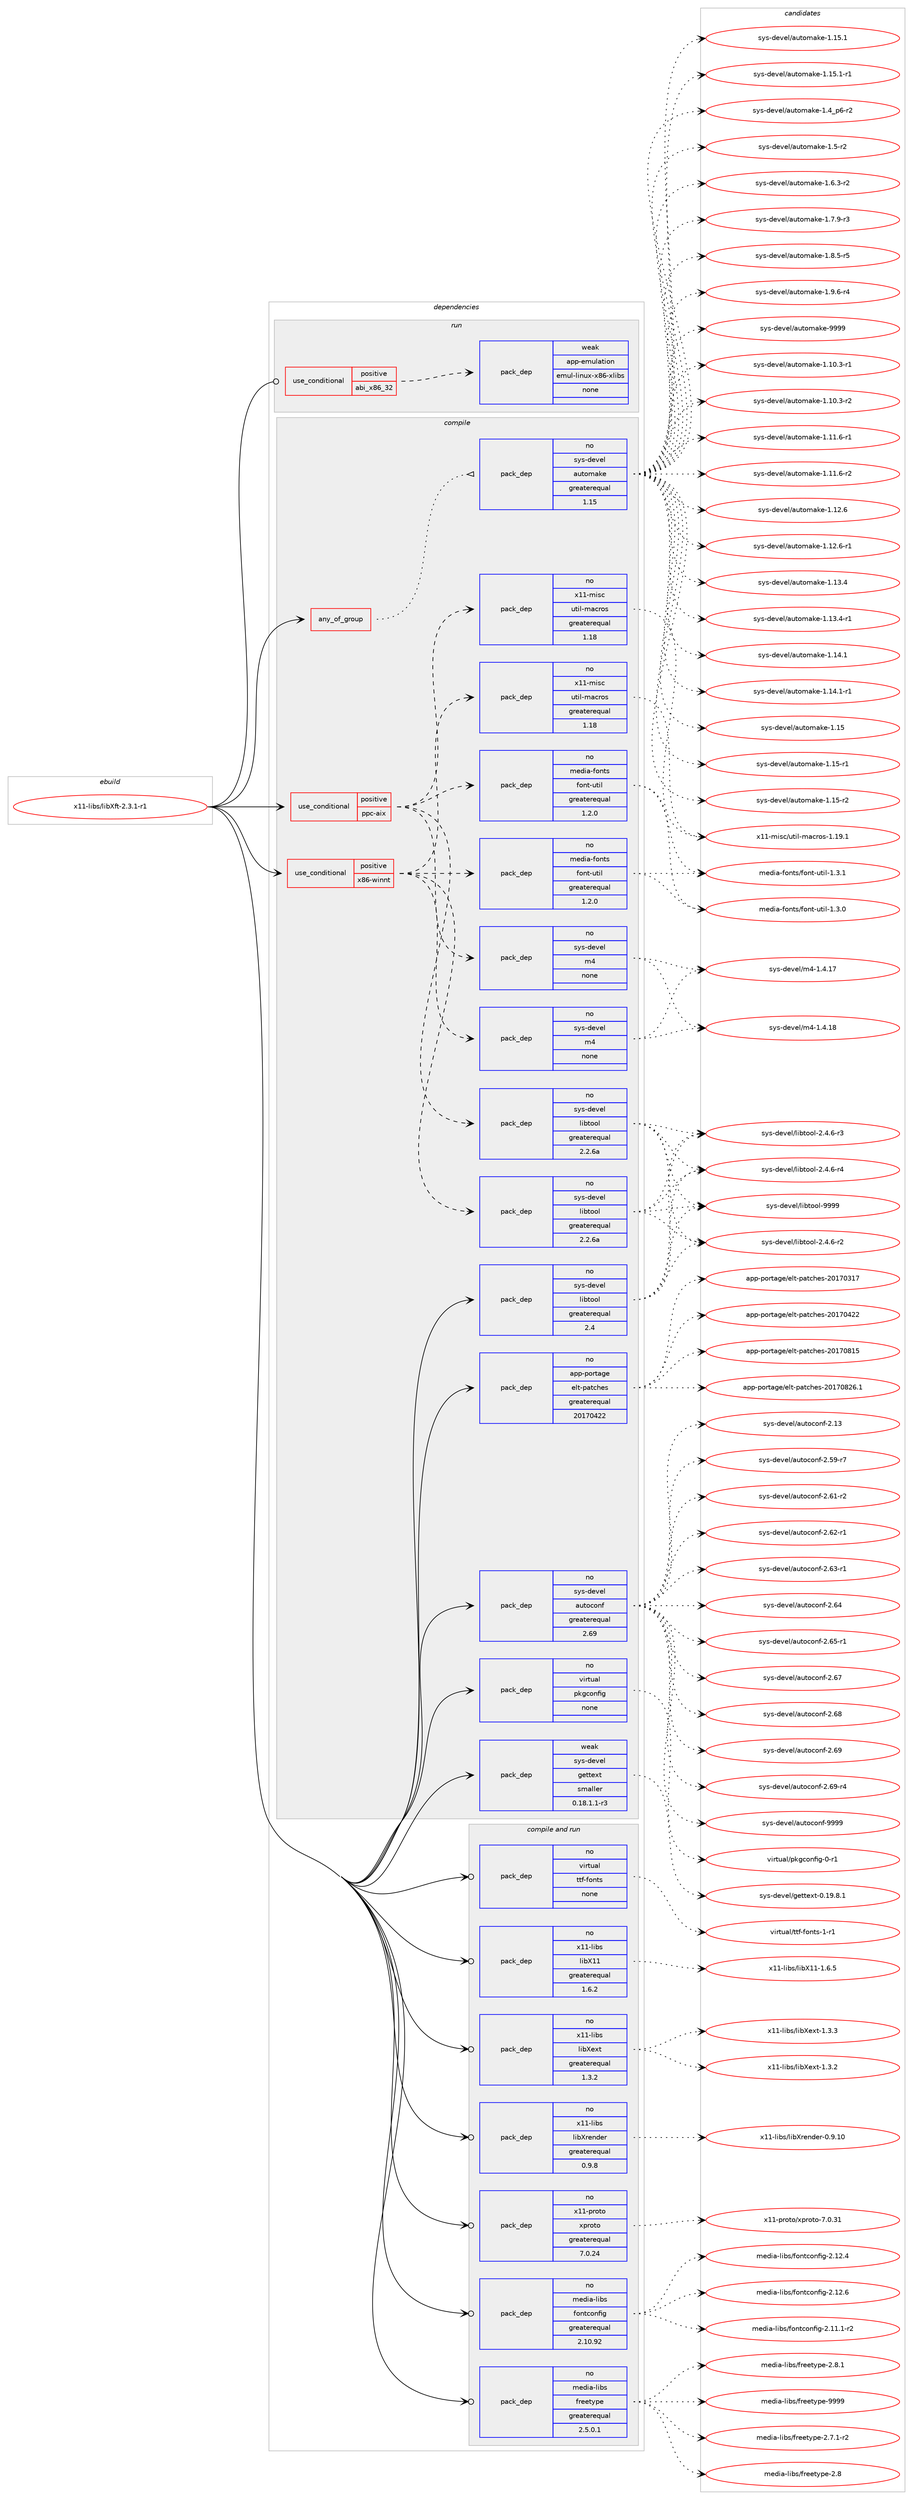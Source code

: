 digraph prolog {

# *************
# Graph options
# *************

newrank=true;
concentrate=true;
compound=true;
graph [rankdir=LR,fontname=Helvetica,fontsize=10,ranksep=1.5];#, ranksep=2.5, nodesep=0.2];
edge  [arrowhead=vee];
node  [fontname=Helvetica,fontsize=10];

# **********
# The ebuild
# **********

subgraph cluster_leftcol {
color=gray;
rank=same;
label=<<i>ebuild</i>>;
id [label="x11-libs/libXft-2.3.1-r1", color=red, width=4, href="../x11-libs/libXft-2.3.1-r1.svg"];
}

# ****************
# The dependencies
# ****************

subgraph cluster_midcol {
color=gray;
label=<<i>dependencies</i>>;
subgraph cluster_compile {
fillcolor="#eeeeee";
style=filled;
label=<<i>compile</i>>;
subgraph any9299 {
dependency517977 [label=<<TABLE BORDER="0" CELLBORDER="1" CELLSPACING="0" CELLPADDING="4"><TR><TD CELLPADDING="10">any_of_group</TD></TR></TABLE>>, shape=none, color=red];subgraph pack385875 {
dependency517978 [label=<<TABLE BORDER="0" CELLBORDER="1" CELLSPACING="0" CELLPADDING="4" WIDTH="220"><TR><TD ROWSPAN="6" CELLPADDING="30">pack_dep</TD></TR><TR><TD WIDTH="110">no</TD></TR><TR><TD>sys-devel</TD></TR><TR><TD>automake</TD></TR><TR><TD>greaterequal</TD></TR><TR><TD>1.15</TD></TR></TABLE>>, shape=none, color=blue];
}
dependency517977:e -> dependency517978:w [weight=20,style="dotted",arrowhead="oinv"];
}
id:e -> dependency517977:w [weight=20,style="solid",arrowhead="vee"];
subgraph cond122464 {
dependency517979 [label=<<TABLE BORDER="0" CELLBORDER="1" CELLSPACING="0" CELLPADDING="4"><TR><TD ROWSPAN="3" CELLPADDING="10">use_conditional</TD></TR><TR><TD>positive</TD></TR><TR><TD>ppc-aix</TD></TR></TABLE>>, shape=none, color=red];
subgraph pack385876 {
dependency517980 [label=<<TABLE BORDER="0" CELLBORDER="1" CELLSPACING="0" CELLPADDING="4" WIDTH="220"><TR><TD ROWSPAN="6" CELLPADDING="30">pack_dep</TD></TR><TR><TD WIDTH="110">no</TD></TR><TR><TD>sys-devel</TD></TR><TR><TD>libtool</TD></TR><TR><TD>greaterequal</TD></TR><TR><TD>2.2.6a</TD></TR></TABLE>>, shape=none, color=blue];
}
dependency517979:e -> dependency517980:w [weight=20,style="dashed",arrowhead="vee"];
subgraph pack385877 {
dependency517981 [label=<<TABLE BORDER="0" CELLBORDER="1" CELLSPACING="0" CELLPADDING="4" WIDTH="220"><TR><TD ROWSPAN="6" CELLPADDING="30">pack_dep</TD></TR><TR><TD WIDTH="110">no</TD></TR><TR><TD>sys-devel</TD></TR><TR><TD>m4</TD></TR><TR><TD>none</TD></TR><TR><TD></TD></TR></TABLE>>, shape=none, color=blue];
}
dependency517979:e -> dependency517981:w [weight=20,style="dashed",arrowhead="vee"];
subgraph pack385878 {
dependency517982 [label=<<TABLE BORDER="0" CELLBORDER="1" CELLSPACING="0" CELLPADDING="4" WIDTH="220"><TR><TD ROWSPAN="6" CELLPADDING="30">pack_dep</TD></TR><TR><TD WIDTH="110">no</TD></TR><TR><TD>x11-misc</TD></TR><TR><TD>util-macros</TD></TR><TR><TD>greaterequal</TD></TR><TR><TD>1.18</TD></TR></TABLE>>, shape=none, color=blue];
}
dependency517979:e -> dependency517982:w [weight=20,style="dashed",arrowhead="vee"];
subgraph pack385879 {
dependency517983 [label=<<TABLE BORDER="0" CELLBORDER="1" CELLSPACING="0" CELLPADDING="4" WIDTH="220"><TR><TD ROWSPAN="6" CELLPADDING="30">pack_dep</TD></TR><TR><TD WIDTH="110">no</TD></TR><TR><TD>media-fonts</TD></TR><TR><TD>font-util</TD></TR><TR><TD>greaterequal</TD></TR><TR><TD>1.2.0</TD></TR></TABLE>>, shape=none, color=blue];
}
dependency517979:e -> dependency517983:w [weight=20,style="dashed",arrowhead="vee"];
}
id:e -> dependency517979:w [weight=20,style="solid",arrowhead="vee"];
subgraph cond122465 {
dependency517984 [label=<<TABLE BORDER="0" CELLBORDER="1" CELLSPACING="0" CELLPADDING="4"><TR><TD ROWSPAN="3" CELLPADDING="10">use_conditional</TD></TR><TR><TD>positive</TD></TR><TR><TD>x86-winnt</TD></TR></TABLE>>, shape=none, color=red];
subgraph pack385880 {
dependency517985 [label=<<TABLE BORDER="0" CELLBORDER="1" CELLSPACING="0" CELLPADDING="4" WIDTH="220"><TR><TD ROWSPAN="6" CELLPADDING="30">pack_dep</TD></TR><TR><TD WIDTH="110">no</TD></TR><TR><TD>sys-devel</TD></TR><TR><TD>libtool</TD></TR><TR><TD>greaterequal</TD></TR><TR><TD>2.2.6a</TD></TR></TABLE>>, shape=none, color=blue];
}
dependency517984:e -> dependency517985:w [weight=20,style="dashed",arrowhead="vee"];
subgraph pack385881 {
dependency517986 [label=<<TABLE BORDER="0" CELLBORDER="1" CELLSPACING="0" CELLPADDING="4" WIDTH="220"><TR><TD ROWSPAN="6" CELLPADDING="30">pack_dep</TD></TR><TR><TD WIDTH="110">no</TD></TR><TR><TD>sys-devel</TD></TR><TR><TD>m4</TD></TR><TR><TD>none</TD></TR><TR><TD></TD></TR></TABLE>>, shape=none, color=blue];
}
dependency517984:e -> dependency517986:w [weight=20,style="dashed",arrowhead="vee"];
subgraph pack385882 {
dependency517987 [label=<<TABLE BORDER="0" CELLBORDER="1" CELLSPACING="0" CELLPADDING="4" WIDTH="220"><TR><TD ROWSPAN="6" CELLPADDING="30">pack_dep</TD></TR><TR><TD WIDTH="110">no</TD></TR><TR><TD>x11-misc</TD></TR><TR><TD>util-macros</TD></TR><TR><TD>greaterequal</TD></TR><TR><TD>1.18</TD></TR></TABLE>>, shape=none, color=blue];
}
dependency517984:e -> dependency517987:w [weight=20,style="dashed",arrowhead="vee"];
subgraph pack385883 {
dependency517988 [label=<<TABLE BORDER="0" CELLBORDER="1" CELLSPACING="0" CELLPADDING="4" WIDTH="220"><TR><TD ROWSPAN="6" CELLPADDING="30">pack_dep</TD></TR><TR><TD WIDTH="110">no</TD></TR><TR><TD>media-fonts</TD></TR><TR><TD>font-util</TD></TR><TR><TD>greaterequal</TD></TR><TR><TD>1.2.0</TD></TR></TABLE>>, shape=none, color=blue];
}
dependency517984:e -> dependency517988:w [weight=20,style="dashed",arrowhead="vee"];
}
id:e -> dependency517984:w [weight=20,style="solid",arrowhead="vee"];
subgraph pack385884 {
dependency517989 [label=<<TABLE BORDER="0" CELLBORDER="1" CELLSPACING="0" CELLPADDING="4" WIDTH="220"><TR><TD ROWSPAN="6" CELLPADDING="30">pack_dep</TD></TR><TR><TD WIDTH="110">no</TD></TR><TR><TD>app-portage</TD></TR><TR><TD>elt-patches</TD></TR><TR><TD>greaterequal</TD></TR><TR><TD>20170422</TD></TR></TABLE>>, shape=none, color=blue];
}
id:e -> dependency517989:w [weight=20,style="solid",arrowhead="vee"];
subgraph pack385885 {
dependency517990 [label=<<TABLE BORDER="0" CELLBORDER="1" CELLSPACING="0" CELLPADDING="4" WIDTH="220"><TR><TD ROWSPAN="6" CELLPADDING="30">pack_dep</TD></TR><TR><TD WIDTH="110">no</TD></TR><TR><TD>sys-devel</TD></TR><TR><TD>autoconf</TD></TR><TR><TD>greaterequal</TD></TR><TR><TD>2.69</TD></TR></TABLE>>, shape=none, color=blue];
}
id:e -> dependency517990:w [weight=20,style="solid",arrowhead="vee"];
subgraph pack385886 {
dependency517991 [label=<<TABLE BORDER="0" CELLBORDER="1" CELLSPACING="0" CELLPADDING="4" WIDTH="220"><TR><TD ROWSPAN="6" CELLPADDING="30">pack_dep</TD></TR><TR><TD WIDTH="110">no</TD></TR><TR><TD>sys-devel</TD></TR><TR><TD>libtool</TD></TR><TR><TD>greaterequal</TD></TR><TR><TD>2.4</TD></TR></TABLE>>, shape=none, color=blue];
}
id:e -> dependency517991:w [weight=20,style="solid",arrowhead="vee"];
subgraph pack385887 {
dependency517992 [label=<<TABLE BORDER="0" CELLBORDER="1" CELLSPACING="0" CELLPADDING="4" WIDTH="220"><TR><TD ROWSPAN="6" CELLPADDING="30">pack_dep</TD></TR><TR><TD WIDTH="110">no</TD></TR><TR><TD>virtual</TD></TR><TR><TD>pkgconfig</TD></TR><TR><TD>none</TD></TR><TR><TD></TD></TR></TABLE>>, shape=none, color=blue];
}
id:e -> dependency517992:w [weight=20,style="solid",arrowhead="vee"];
subgraph pack385888 {
dependency517993 [label=<<TABLE BORDER="0" CELLBORDER="1" CELLSPACING="0" CELLPADDING="4" WIDTH="220"><TR><TD ROWSPAN="6" CELLPADDING="30">pack_dep</TD></TR><TR><TD WIDTH="110">weak</TD></TR><TR><TD>sys-devel</TD></TR><TR><TD>gettext</TD></TR><TR><TD>smaller</TD></TR><TR><TD>0.18.1.1-r3</TD></TR></TABLE>>, shape=none, color=blue];
}
id:e -> dependency517993:w [weight=20,style="solid",arrowhead="vee"];
}
subgraph cluster_compileandrun {
fillcolor="#eeeeee";
style=filled;
label=<<i>compile and run</i>>;
subgraph pack385889 {
dependency517994 [label=<<TABLE BORDER="0" CELLBORDER="1" CELLSPACING="0" CELLPADDING="4" WIDTH="220"><TR><TD ROWSPAN="6" CELLPADDING="30">pack_dep</TD></TR><TR><TD WIDTH="110">no</TD></TR><TR><TD>media-libs</TD></TR><TR><TD>fontconfig</TD></TR><TR><TD>greaterequal</TD></TR><TR><TD>2.10.92</TD></TR></TABLE>>, shape=none, color=blue];
}
id:e -> dependency517994:w [weight=20,style="solid",arrowhead="odotvee"];
subgraph pack385890 {
dependency517995 [label=<<TABLE BORDER="0" CELLBORDER="1" CELLSPACING="0" CELLPADDING="4" WIDTH="220"><TR><TD ROWSPAN="6" CELLPADDING="30">pack_dep</TD></TR><TR><TD WIDTH="110">no</TD></TR><TR><TD>media-libs</TD></TR><TR><TD>freetype</TD></TR><TR><TD>greaterequal</TD></TR><TR><TD>2.5.0.1</TD></TR></TABLE>>, shape=none, color=blue];
}
id:e -> dependency517995:w [weight=20,style="solid",arrowhead="odotvee"];
subgraph pack385891 {
dependency517996 [label=<<TABLE BORDER="0" CELLBORDER="1" CELLSPACING="0" CELLPADDING="4" WIDTH="220"><TR><TD ROWSPAN="6" CELLPADDING="30">pack_dep</TD></TR><TR><TD WIDTH="110">no</TD></TR><TR><TD>virtual</TD></TR><TR><TD>ttf-fonts</TD></TR><TR><TD>none</TD></TR><TR><TD></TD></TR></TABLE>>, shape=none, color=blue];
}
id:e -> dependency517996:w [weight=20,style="solid",arrowhead="odotvee"];
subgraph pack385892 {
dependency517997 [label=<<TABLE BORDER="0" CELLBORDER="1" CELLSPACING="0" CELLPADDING="4" WIDTH="220"><TR><TD ROWSPAN="6" CELLPADDING="30">pack_dep</TD></TR><TR><TD WIDTH="110">no</TD></TR><TR><TD>x11-libs</TD></TR><TR><TD>libX11</TD></TR><TR><TD>greaterequal</TD></TR><TR><TD>1.6.2</TD></TR></TABLE>>, shape=none, color=blue];
}
id:e -> dependency517997:w [weight=20,style="solid",arrowhead="odotvee"];
subgraph pack385893 {
dependency517998 [label=<<TABLE BORDER="0" CELLBORDER="1" CELLSPACING="0" CELLPADDING="4" WIDTH="220"><TR><TD ROWSPAN="6" CELLPADDING="30">pack_dep</TD></TR><TR><TD WIDTH="110">no</TD></TR><TR><TD>x11-libs</TD></TR><TR><TD>libXext</TD></TR><TR><TD>greaterequal</TD></TR><TR><TD>1.3.2</TD></TR></TABLE>>, shape=none, color=blue];
}
id:e -> dependency517998:w [weight=20,style="solid",arrowhead="odotvee"];
subgraph pack385894 {
dependency517999 [label=<<TABLE BORDER="0" CELLBORDER="1" CELLSPACING="0" CELLPADDING="4" WIDTH="220"><TR><TD ROWSPAN="6" CELLPADDING="30">pack_dep</TD></TR><TR><TD WIDTH="110">no</TD></TR><TR><TD>x11-libs</TD></TR><TR><TD>libXrender</TD></TR><TR><TD>greaterequal</TD></TR><TR><TD>0.9.8</TD></TR></TABLE>>, shape=none, color=blue];
}
id:e -> dependency517999:w [weight=20,style="solid",arrowhead="odotvee"];
subgraph pack385895 {
dependency518000 [label=<<TABLE BORDER="0" CELLBORDER="1" CELLSPACING="0" CELLPADDING="4" WIDTH="220"><TR><TD ROWSPAN="6" CELLPADDING="30">pack_dep</TD></TR><TR><TD WIDTH="110">no</TD></TR><TR><TD>x11-proto</TD></TR><TR><TD>xproto</TD></TR><TR><TD>greaterequal</TD></TR><TR><TD>7.0.24</TD></TR></TABLE>>, shape=none, color=blue];
}
id:e -> dependency518000:w [weight=20,style="solid",arrowhead="odotvee"];
}
subgraph cluster_run {
fillcolor="#eeeeee";
style=filled;
label=<<i>run</i>>;
subgraph cond122466 {
dependency518001 [label=<<TABLE BORDER="0" CELLBORDER="1" CELLSPACING="0" CELLPADDING="4"><TR><TD ROWSPAN="3" CELLPADDING="10">use_conditional</TD></TR><TR><TD>positive</TD></TR><TR><TD>abi_x86_32</TD></TR></TABLE>>, shape=none, color=red];
subgraph pack385896 {
dependency518002 [label=<<TABLE BORDER="0" CELLBORDER="1" CELLSPACING="0" CELLPADDING="4" WIDTH="220"><TR><TD ROWSPAN="6" CELLPADDING="30">pack_dep</TD></TR><TR><TD WIDTH="110">weak</TD></TR><TR><TD>app-emulation</TD></TR><TR><TD>emul-linux-x86-xlibs</TD></TR><TR><TD>none</TD></TR><TR><TD></TD></TR></TABLE>>, shape=none, color=blue];
}
dependency518001:e -> dependency518002:w [weight=20,style="dashed",arrowhead="vee"];
}
id:e -> dependency518001:w [weight=20,style="solid",arrowhead="odot"];
}
}

# **************
# The candidates
# **************

subgraph cluster_choices {
rank=same;
color=gray;
label=<<i>candidates</i>>;

subgraph choice385875 {
color=black;
nodesep=1;
choice11512111545100101118101108479711711611110997107101454946494846514511449 [label="sys-devel/automake-1.10.3-r1", color=red, width=4,href="../sys-devel/automake-1.10.3-r1.svg"];
choice11512111545100101118101108479711711611110997107101454946494846514511450 [label="sys-devel/automake-1.10.3-r2", color=red, width=4,href="../sys-devel/automake-1.10.3-r2.svg"];
choice11512111545100101118101108479711711611110997107101454946494946544511449 [label="sys-devel/automake-1.11.6-r1", color=red, width=4,href="../sys-devel/automake-1.11.6-r1.svg"];
choice11512111545100101118101108479711711611110997107101454946494946544511450 [label="sys-devel/automake-1.11.6-r2", color=red, width=4,href="../sys-devel/automake-1.11.6-r2.svg"];
choice1151211154510010111810110847971171161111099710710145494649504654 [label="sys-devel/automake-1.12.6", color=red, width=4,href="../sys-devel/automake-1.12.6.svg"];
choice11512111545100101118101108479711711611110997107101454946495046544511449 [label="sys-devel/automake-1.12.6-r1", color=red, width=4,href="../sys-devel/automake-1.12.6-r1.svg"];
choice1151211154510010111810110847971171161111099710710145494649514652 [label="sys-devel/automake-1.13.4", color=red, width=4,href="../sys-devel/automake-1.13.4.svg"];
choice11512111545100101118101108479711711611110997107101454946495146524511449 [label="sys-devel/automake-1.13.4-r1", color=red, width=4,href="../sys-devel/automake-1.13.4-r1.svg"];
choice1151211154510010111810110847971171161111099710710145494649524649 [label="sys-devel/automake-1.14.1", color=red, width=4,href="../sys-devel/automake-1.14.1.svg"];
choice11512111545100101118101108479711711611110997107101454946495246494511449 [label="sys-devel/automake-1.14.1-r1", color=red, width=4,href="../sys-devel/automake-1.14.1-r1.svg"];
choice115121115451001011181011084797117116111109971071014549464953 [label="sys-devel/automake-1.15", color=red, width=4,href="../sys-devel/automake-1.15.svg"];
choice1151211154510010111810110847971171161111099710710145494649534511449 [label="sys-devel/automake-1.15-r1", color=red, width=4,href="../sys-devel/automake-1.15-r1.svg"];
choice1151211154510010111810110847971171161111099710710145494649534511450 [label="sys-devel/automake-1.15-r2", color=red, width=4,href="../sys-devel/automake-1.15-r2.svg"];
choice1151211154510010111810110847971171161111099710710145494649534649 [label="sys-devel/automake-1.15.1", color=red, width=4,href="../sys-devel/automake-1.15.1.svg"];
choice11512111545100101118101108479711711611110997107101454946495346494511449 [label="sys-devel/automake-1.15.1-r1", color=red, width=4,href="../sys-devel/automake-1.15.1-r1.svg"];
choice115121115451001011181011084797117116111109971071014549465295112544511450 [label="sys-devel/automake-1.4_p6-r2", color=red, width=4,href="../sys-devel/automake-1.4_p6-r2.svg"];
choice11512111545100101118101108479711711611110997107101454946534511450 [label="sys-devel/automake-1.5-r2", color=red, width=4,href="../sys-devel/automake-1.5-r2.svg"];
choice115121115451001011181011084797117116111109971071014549465446514511450 [label="sys-devel/automake-1.6.3-r2", color=red, width=4,href="../sys-devel/automake-1.6.3-r2.svg"];
choice115121115451001011181011084797117116111109971071014549465546574511451 [label="sys-devel/automake-1.7.9-r3", color=red, width=4,href="../sys-devel/automake-1.7.9-r3.svg"];
choice115121115451001011181011084797117116111109971071014549465646534511453 [label="sys-devel/automake-1.8.5-r5", color=red, width=4,href="../sys-devel/automake-1.8.5-r5.svg"];
choice115121115451001011181011084797117116111109971071014549465746544511452 [label="sys-devel/automake-1.9.6-r4", color=red, width=4,href="../sys-devel/automake-1.9.6-r4.svg"];
choice115121115451001011181011084797117116111109971071014557575757 [label="sys-devel/automake-9999", color=red, width=4,href="../sys-devel/automake-9999.svg"];
dependency517978:e -> choice11512111545100101118101108479711711611110997107101454946494846514511449:w [style=dotted,weight="100"];
dependency517978:e -> choice11512111545100101118101108479711711611110997107101454946494846514511450:w [style=dotted,weight="100"];
dependency517978:e -> choice11512111545100101118101108479711711611110997107101454946494946544511449:w [style=dotted,weight="100"];
dependency517978:e -> choice11512111545100101118101108479711711611110997107101454946494946544511450:w [style=dotted,weight="100"];
dependency517978:e -> choice1151211154510010111810110847971171161111099710710145494649504654:w [style=dotted,weight="100"];
dependency517978:e -> choice11512111545100101118101108479711711611110997107101454946495046544511449:w [style=dotted,weight="100"];
dependency517978:e -> choice1151211154510010111810110847971171161111099710710145494649514652:w [style=dotted,weight="100"];
dependency517978:e -> choice11512111545100101118101108479711711611110997107101454946495146524511449:w [style=dotted,weight="100"];
dependency517978:e -> choice1151211154510010111810110847971171161111099710710145494649524649:w [style=dotted,weight="100"];
dependency517978:e -> choice11512111545100101118101108479711711611110997107101454946495246494511449:w [style=dotted,weight="100"];
dependency517978:e -> choice115121115451001011181011084797117116111109971071014549464953:w [style=dotted,weight="100"];
dependency517978:e -> choice1151211154510010111810110847971171161111099710710145494649534511449:w [style=dotted,weight="100"];
dependency517978:e -> choice1151211154510010111810110847971171161111099710710145494649534511450:w [style=dotted,weight="100"];
dependency517978:e -> choice1151211154510010111810110847971171161111099710710145494649534649:w [style=dotted,weight="100"];
dependency517978:e -> choice11512111545100101118101108479711711611110997107101454946495346494511449:w [style=dotted,weight="100"];
dependency517978:e -> choice115121115451001011181011084797117116111109971071014549465295112544511450:w [style=dotted,weight="100"];
dependency517978:e -> choice11512111545100101118101108479711711611110997107101454946534511450:w [style=dotted,weight="100"];
dependency517978:e -> choice115121115451001011181011084797117116111109971071014549465446514511450:w [style=dotted,weight="100"];
dependency517978:e -> choice115121115451001011181011084797117116111109971071014549465546574511451:w [style=dotted,weight="100"];
dependency517978:e -> choice115121115451001011181011084797117116111109971071014549465646534511453:w [style=dotted,weight="100"];
dependency517978:e -> choice115121115451001011181011084797117116111109971071014549465746544511452:w [style=dotted,weight="100"];
dependency517978:e -> choice115121115451001011181011084797117116111109971071014557575757:w [style=dotted,weight="100"];
}
subgraph choice385876 {
color=black;
nodesep=1;
choice1151211154510010111810110847108105981161111111084550465246544511450 [label="sys-devel/libtool-2.4.6-r2", color=red, width=4,href="../sys-devel/libtool-2.4.6-r2.svg"];
choice1151211154510010111810110847108105981161111111084550465246544511451 [label="sys-devel/libtool-2.4.6-r3", color=red, width=4,href="../sys-devel/libtool-2.4.6-r3.svg"];
choice1151211154510010111810110847108105981161111111084550465246544511452 [label="sys-devel/libtool-2.4.6-r4", color=red, width=4,href="../sys-devel/libtool-2.4.6-r4.svg"];
choice1151211154510010111810110847108105981161111111084557575757 [label="sys-devel/libtool-9999", color=red, width=4,href="../sys-devel/libtool-9999.svg"];
dependency517980:e -> choice1151211154510010111810110847108105981161111111084550465246544511450:w [style=dotted,weight="100"];
dependency517980:e -> choice1151211154510010111810110847108105981161111111084550465246544511451:w [style=dotted,weight="100"];
dependency517980:e -> choice1151211154510010111810110847108105981161111111084550465246544511452:w [style=dotted,weight="100"];
dependency517980:e -> choice1151211154510010111810110847108105981161111111084557575757:w [style=dotted,weight="100"];
}
subgraph choice385877 {
color=black;
nodesep=1;
choice11512111545100101118101108471095245494652464955 [label="sys-devel/m4-1.4.17", color=red, width=4,href="../sys-devel/m4-1.4.17.svg"];
choice11512111545100101118101108471095245494652464956 [label="sys-devel/m4-1.4.18", color=red, width=4,href="../sys-devel/m4-1.4.18.svg"];
dependency517981:e -> choice11512111545100101118101108471095245494652464955:w [style=dotted,weight="100"];
dependency517981:e -> choice11512111545100101118101108471095245494652464956:w [style=dotted,weight="100"];
}
subgraph choice385878 {
color=black;
nodesep=1;
choice120494945109105115994711711610510845109979911411111545494649574649 [label="x11-misc/util-macros-1.19.1", color=red, width=4,href="../x11-misc/util-macros-1.19.1.svg"];
dependency517982:e -> choice120494945109105115994711711610510845109979911411111545494649574649:w [style=dotted,weight="100"];
}
subgraph choice385879 {
color=black;
nodesep=1;
choice10910110010597451021111101161154710211111011645117116105108454946514648 [label="media-fonts/font-util-1.3.0", color=red, width=4,href="../media-fonts/font-util-1.3.0.svg"];
choice10910110010597451021111101161154710211111011645117116105108454946514649 [label="media-fonts/font-util-1.3.1", color=red, width=4,href="../media-fonts/font-util-1.3.1.svg"];
dependency517983:e -> choice10910110010597451021111101161154710211111011645117116105108454946514648:w [style=dotted,weight="100"];
dependency517983:e -> choice10910110010597451021111101161154710211111011645117116105108454946514649:w [style=dotted,weight="100"];
}
subgraph choice385880 {
color=black;
nodesep=1;
choice1151211154510010111810110847108105981161111111084550465246544511450 [label="sys-devel/libtool-2.4.6-r2", color=red, width=4,href="../sys-devel/libtool-2.4.6-r2.svg"];
choice1151211154510010111810110847108105981161111111084550465246544511451 [label="sys-devel/libtool-2.4.6-r3", color=red, width=4,href="../sys-devel/libtool-2.4.6-r3.svg"];
choice1151211154510010111810110847108105981161111111084550465246544511452 [label="sys-devel/libtool-2.4.6-r4", color=red, width=4,href="../sys-devel/libtool-2.4.6-r4.svg"];
choice1151211154510010111810110847108105981161111111084557575757 [label="sys-devel/libtool-9999", color=red, width=4,href="../sys-devel/libtool-9999.svg"];
dependency517985:e -> choice1151211154510010111810110847108105981161111111084550465246544511450:w [style=dotted,weight="100"];
dependency517985:e -> choice1151211154510010111810110847108105981161111111084550465246544511451:w [style=dotted,weight="100"];
dependency517985:e -> choice1151211154510010111810110847108105981161111111084550465246544511452:w [style=dotted,weight="100"];
dependency517985:e -> choice1151211154510010111810110847108105981161111111084557575757:w [style=dotted,weight="100"];
}
subgraph choice385881 {
color=black;
nodesep=1;
choice11512111545100101118101108471095245494652464955 [label="sys-devel/m4-1.4.17", color=red, width=4,href="../sys-devel/m4-1.4.17.svg"];
choice11512111545100101118101108471095245494652464956 [label="sys-devel/m4-1.4.18", color=red, width=4,href="../sys-devel/m4-1.4.18.svg"];
dependency517986:e -> choice11512111545100101118101108471095245494652464955:w [style=dotted,weight="100"];
dependency517986:e -> choice11512111545100101118101108471095245494652464956:w [style=dotted,weight="100"];
}
subgraph choice385882 {
color=black;
nodesep=1;
choice120494945109105115994711711610510845109979911411111545494649574649 [label="x11-misc/util-macros-1.19.1", color=red, width=4,href="../x11-misc/util-macros-1.19.1.svg"];
dependency517987:e -> choice120494945109105115994711711610510845109979911411111545494649574649:w [style=dotted,weight="100"];
}
subgraph choice385883 {
color=black;
nodesep=1;
choice10910110010597451021111101161154710211111011645117116105108454946514648 [label="media-fonts/font-util-1.3.0", color=red, width=4,href="../media-fonts/font-util-1.3.0.svg"];
choice10910110010597451021111101161154710211111011645117116105108454946514649 [label="media-fonts/font-util-1.3.1", color=red, width=4,href="../media-fonts/font-util-1.3.1.svg"];
dependency517988:e -> choice10910110010597451021111101161154710211111011645117116105108454946514648:w [style=dotted,weight="100"];
dependency517988:e -> choice10910110010597451021111101161154710211111011645117116105108454946514649:w [style=dotted,weight="100"];
}
subgraph choice385884 {
color=black;
nodesep=1;
choice97112112451121111141169710310147101108116451129711699104101115455048495548514955 [label="app-portage/elt-patches-20170317", color=red, width=4,href="../app-portage/elt-patches-20170317.svg"];
choice97112112451121111141169710310147101108116451129711699104101115455048495548525050 [label="app-portage/elt-patches-20170422", color=red, width=4,href="../app-portage/elt-patches-20170422.svg"];
choice97112112451121111141169710310147101108116451129711699104101115455048495548564953 [label="app-portage/elt-patches-20170815", color=red, width=4,href="../app-portage/elt-patches-20170815.svg"];
choice971121124511211111411697103101471011081164511297116991041011154550484955485650544649 [label="app-portage/elt-patches-20170826.1", color=red, width=4,href="../app-portage/elt-patches-20170826.1.svg"];
dependency517989:e -> choice97112112451121111141169710310147101108116451129711699104101115455048495548514955:w [style=dotted,weight="100"];
dependency517989:e -> choice97112112451121111141169710310147101108116451129711699104101115455048495548525050:w [style=dotted,weight="100"];
dependency517989:e -> choice97112112451121111141169710310147101108116451129711699104101115455048495548564953:w [style=dotted,weight="100"];
dependency517989:e -> choice971121124511211111411697103101471011081164511297116991041011154550484955485650544649:w [style=dotted,weight="100"];
}
subgraph choice385885 {
color=black;
nodesep=1;
choice115121115451001011181011084797117116111991111101024550464951 [label="sys-devel/autoconf-2.13", color=red, width=4,href="../sys-devel/autoconf-2.13.svg"];
choice1151211154510010111810110847971171161119911111010245504653574511455 [label="sys-devel/autoconf-2.59-r7", color=red, width=4,href="../sys-devel/autoconf-2.59-r7.svg"];
choice1151211154510010111810110847971171161119911111010245504654494511450 [label="sys-devel/autoconf-2.61-r2", color=red, width=4,href="../sys-devel/autoconf-2.61-r2.svg"];
choice1151211154510010111810110847971171161119911111010245504654504511449 [label="sys-devel/autoconf-2.62-r1", color=red, width=4,href="../sys-devel/autoconf-2.62-r1.svg"];
choice1151211154510010111810110847971171161119911111010245504654514511449 [label="sys-devel/autoconf-2.63-r1", color=red, width=4,href="../sys-devel/autoconf-2.63-r1.svg"];
choice115121115451001011181011084797117116111991111101024550465452 [label="sys-devel/autoconf-2.64", color=red, width=4,href="../sys-devel/autoconf-2.64.svg"];
choice1151211154510010111810110847971171161119911111010245504654534511449 [label="sys-devel/autoconf-2.65-r1", color=red, width=4,href="../sys-devel/autoconf-2.65-r1.svg"];
choice115121115451001011181011084797117116111991111101024550465455 [label="sys-devel/autoconf-2.67", color=red, width=4,href="../sys-devel/autoconf-2.67.svg"];
choice115121115451001011181011084797117116111991111101024550465456 [label="sys-devel/autoconf-2.68", color=red, width=4,href="../sys-devel/autoconf-2.68.svg"];
choice115121115451001011181011084797117116111991111101024550465457 [label="sys-devel/autoconf-2.69", color=red, width=4,href="../sys-devel/autoconf-2.69.svg"];
choice1151211154510010111810110847971171161119911111010245504654574511452 [label="sys-devel/autoconf-2.69-r4", color=red, width=4,href="../sys-devel/autoconf-2.69-r4.svg"];
choice115121115451001011181011084797117116111991111101024557575757 [label="sys-devel/autoconf-9999", color=red, width=4,href="../sys-devel/autoconf-9999.svg"];
dependency517990:e -> choice115121115451001011181011084797117116111991111101024550464951:w [style=dotted,weight="100"];
dependency517990:e -> choice1151211154510010111810110847971171161119911111010245504653574511455:w [style=dotted,weight="100"];
dependency517990:e -> choice1151211154510010111810110847971171161119911111010245504654494511450:w [style=dotted,weight="100"];
dependency517990:e -> choice1151211154510010111810110847971171161119911111010245504654504511449:w [style=dotted,weight="100"];
dependency517990:e -> choice1151211154510010111810110847971171161119911111010245504654514511449:w [style=dotted,weight="100"];
dependency517990:e -> choice115121115451001011181011084797117116111991111101024550465452:w [style=dotted,weight="100"];
dependency517990:e -> choice1151211154510010111810110847971171161119911111010245504654534511449:w [style=dotted,weight="100"];
dependency517990:e -> choice115121115451001011181011084797117116111991111101024550465455:w [style=dotted,weight="100"];
dependency517990:e -> choice115121115451001011181011084797117116111991111101024550465456:w [style=dotted,weight="100"];
dependency517990:e -> choice115121115451001011181011084797117116111991111101024550465457:w [style=dotted,weight="100"];
dependency517990:e -> choice1151211154510010111810110847971171161119911111010245504654574511452:w [style=dotted,weight="100"];
dependency517990:e -> choice115121115451001011181011084797117116111991111101024557575757:w [style=dotted,weight="100"];
}
subgraph choice385886 {
color=black;
nodesep=1;
choice1151211154510010111810110847108105981161111111084550465246544511450 [label="sys-devel/libtool-2.4.6-r2", color=red, width=4,href="../sys-devel/libtool-2.4.6-r2.svg"];
choice1151211154510010111810110847108105981161111111084550465246544511451 [label="sys-devel/libtool-2.4.6-r3", color=red, width=4,href="../sys-devel/libtool-2.4.6-r3.svg"];
choice1151211154510010111810110847108105981161111111084550465246544511452 [label="sys-devel/libtool-2.4.6-r4", color=red, width=4,href="../sys-devel/libtool-2.4.6-r4.svg"];
choice1151211154510010111810110847108105981161111111084557575757 [label="sys-devel/libtool-9999", color=red, width=4,href="../sys-devel/libtool-9999.svg"];
dependency517991:e -> choice1151211154510010111810110847108105981161111111084550465246544511450:w [style=dotted,weight="100"];
dependency517991:e -> choice1151211154510010111810110847108105981161111111084550465246544511451:w [style=dotted,weight="100"];
dependency517991:e -> choice1151211154510010111810110847108105981161111111084550465246544511452:w [style=dotted,weight="100"];
dependency517991:e -> choice1151211154510010111810110847108105981161111111084557575757:w [style=dotted,weight="100"];
}
subgraph choice385887 {
color=black;
nodesep=1;
choice11810511411611797108471121071039911111010210510345484511449 [label="virtual/pkgconfig-0-r1", color=red, width=4,href="../virtual/pkgconfig-0-r1.svg"];
dependency517992:e -> choice11810511411611797108471121071039911111010210510345484511449:w [style=dotted,weight="100"];
}
subgraph choice385888 {
color=black;
nodesep=1;
choice1151211154510010111810110847103101116116101120116454846495746564649 [label="sys-devel/gettext-0.19.8.1", color=red, width=4,href="../sys-devel/gettext-0.19.8.1.svg"];
dependency517993:e -> choice1151211154510010111810110847103101116116101120116454846495746564649:w [style=dotted,weight="100"];
}
subgraph choice385889 {
color=black;
nodesep=1;
choice1091011001059745108105981154710211111011699111110102105103455046494946494511450 [label="media-libs/fontconfig-2.11.1-r2", color=red, width=4,href="../media-libs/fontconfig-2.11.1-r2.svg"];
choice109101100105974510810598115471021111101169911111010210510345504649504652 [label="media-libs/fontconfig-2.12.4", color=red, width=4,href="../media-libs/fontconfig-2.12.4.svg"];
choice109101100105974510810598115471021111101169911111010210510345504649504654 [label="media-libs/fontconfig-2.12.6", color=red, width=4,href="../media-libs/fontconfig-2.12.6.svg"];
dependency517994:e -> choice1091011001059745108105981154710211111011699111110102105103455046494946494511450:w [style=dotted,weight="100"];
dependency517994:e -> choice109101100105974510810598115471021111101169911111010210510345504649504652:w [style=dotted,weight="100"];
dependency517994:e -> choice109101100105974510810598115471021111101169911111010210510345504649504654:w [style=dotted,weight="100"];
}
subgraph choice385890 {
color=black;
nodesep=1;
choice109101100105974510810598115471021141011011161211121014550465546494511450 [label="media-libs/freetype-2.7.1-r2", color=red, width=4,href="../media-libs/freetype-2.7.1-r2.svg"];
choice1091011001059745108105981154710211410110111612111210145504656 [label="media-libs/freetype-2.8", color=red, width=4,href="../media-libs/freetype-2.8.svg"];
choice10910110010597451081059811547102114101101116121112101455046564649 [label="media-libs/freetype-2.8.1", color=red, width=4,href="../media-libs/freetype-2.8.1.svg"];
choice109101100105974510810598115471021141011011161211121014557575757 [label="media-libs/freetype-9999", color=red, width=4,href="../media-libs/freetype-9999.svg"];
dependency517995:e -> choice109101100105974510810598115471021141011011161211121014550465546494511450:w [style=dotted,weight="100"];
dependency517995:e -> choice1091011001059745108105981154710211410110111612111210145504656:w [style=dotted,weight="100"];
dependency517995:e -> choice10910110010597451081059811547102114101101116121112101455046564649:w [style=dotted,weight="100"];
dependency517995:e -> choice109101100105974510810598115471021141011011161211121014557575757:w [style=dotted,weight="100"];
}
subgraph choice385891 {
color=black;
nodesep=1;
choice11810511411611797108471161161024510211111011611545494511449 [label="virtual/ttf-fonts-1-r1", color=red, width=4,href="../virtual/ttf-fonts-1-r1.svg"];
dependency517996:e -> choice11810511411611797108471161161024510211111011611545494511449:w [style=dotted,weight="100"];
}
subgraph choice385892 {
color=black;
nodesep=1;
choice120494945108105981154710810598884949454946544653 [label="x11-libs/libX11-1.6.5", color=red, width=4,href="../x11-libs/libX11-1.6.5.svg"];
dependency517997:e -> choice120494945108105981154710810598884949454946544653:w [style=dotted,weight="100"];
}
subgraph choice385893 {
color=black;
nodesep=1;
choice12049494510810598115471081059888101120116454946514650 [label="x11-libs/libXext-1.3.2", color=red, width=4,href="../x11-libs/libXext-1.3.2.svg"];
choice12049494510810598115471081059888101120116454946514651 [label="x11-libs/libXext-1.3.3", color=red, width=4,href="../x11-libs/libXext-1.3.3.svg"];
dependency517998:e -> choice12049494510810598115471081059888101120116454946514650:w [style=dotted,weight="100"];
dependency517998:e -> choice12049494510810598115471081059888101120116454946514651:w [style=dotted,weight="100"];
}
subgraph choice385894 {
color=black;
nodesep=1;
choice1204949451081059811547108105988811410111010010111445484657464948 [label="x11-libs/libXrender-0.9.10", color=red, width=4,href="../x11-libs/libXrender-0.9.10.svg"];
dependency517999:e -> choice1204949451081059811547108105988811410111010010111445484657464948:w [style=dotted,weight="100"];
}
subgraph choice385895 {
color=black;
nodesep=1;
choice1204949451121141111161114712011211411111611145554648465149 [label="x11-proto/xproto-7.0.31", color=red, width=4,href="../x11-proto/xproto-7.0.31.svg"];
dependency518000:e -> choice1204949451121141111161114712011211411111611145554648465149:w [style=dotted,weight="100"];
}
subgraph choice385896 {
color=black;
nodesep=1;
}
}

}

